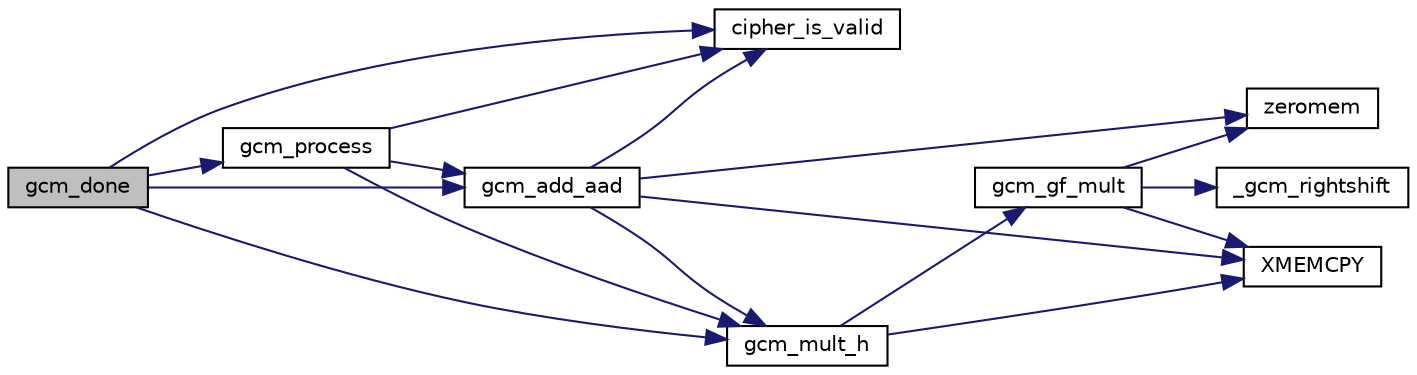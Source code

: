digraph "gcm_done"
{
 // LATEX_PDF_SIZE
  edge [fontname="Helvetica",fontsize="10",labelfontname="Helvetica",labelfontsize="10"];
  node [fontname="Helvetica",fontsize="10",shape=record];
  rankdir="LR";
  Node0 [label="gcm_done",height=0.2,width=0.4,color="black", fillcolor="grey75", style="filled", fontcolor="black",tooltip="Terminate a GCM stream."];
  Node0 -> Node1 [color="midnightblue",fontsize="10",style="solid"];
  Node1 [label="cipher_is_valid",height=0.2,width=0.4,color="black", fillcolor="white", style="filled",URL="$tomcrypt__cipher_8h.html#ac30eb68934c4ca07205344dc9d159221",tooltip=" "];
  Node0 -> Node2 [color="midnightblue",fontsize="10",style="solid"];
  Node2 [label="gcm_add_aad",height=0.2,width=0.4,color="black", fillcolor="white", style="filled",URL="$gcm__add__aad_8c.html#ab9e6297b575f465e9fac3846f22a2bbd",tooltip="Add AAD to the GCM state."];
  Node2 -> Node1 [color="midnightblue",fontsize="10",style="solid"];
  Node2 -> Node3 [color="midnightblue",fontsize="10",style="solid"];
  Node3 [label="gcm_mult_h",height=0.2,width=0.4,color="black", fillcolor="white", style="filled",URL="$gcm__mult__h_8c.html#a198e51a3d6b56455cc781d140ebd6f6d",tooltip="GCM multiply by H."];
  Node3 -> Node4 [color="midnightblue",fontsize="10",style="solid"];
  Node4 [label="XMEMCPY",height=0.2,width=0.4,color="black", fillcolor="white", style="filled",URL="$tomcrypt__cfg_8h.html#a7691dd48d60d5fc6daf2fa7ec4c55e12",tooltip=" "];
  Node3 -> Node5 [color="midnightblue",fontsize="10",style="solid"];
  Node5 [label="gcm_gf_mult",height=0.2,width=0.4,color="black", fillcolor="white", style="filled",URL="$gcm__gf__mult_8c.html#af64448959cfcae8b0a774822f2219f47",tooltip="GCM GF multiplier (internal use only) bitserial."];
  Node5 -> Node6 [color="midnightblue",fontsize="10",style="solid"];
  Node6 [label="zeromem",height=0.2,width=0.4,color="black", fillcolor="white", style="filled",URL="$tomcrypt__misc_8h.html#a63b6e188713790263bfd3612fe8b398f",tooltip="Zero a block of memory."];
  Node5 -> Node4 [color="midnightblue",fontsize="10",style="solid"];
  Node5 -> Node7 [color="midnightblue",fontsize="10",style="solid"];
  Node7 [label="_gcm_rightshift",height=0.2,width=0.4,color="black", fillcolor="white", style="filled",URL="$gcm__gf__mult_8c.html#abf44db599e40033f4320e5fbc9ffd93c",tooltip=" "];
  Node2 -> Node4 [color="midnightblue",fontsize="10",style="solid"];
  Node2 -> Node6 [color="midnightblue",fontsize="10",style="solid"];
  Node0 -> Node3 [color="midnightblue",fontsize="10",style="solid"];
  Node0 -> Node8 [color="midnightblue",fontsize="10",style="solid"];
  Node8 [label="gcm_process",height=0.2,width=0.4,color="black", fillcolor="white", style="filled",URL="$gcm__process_8c.html#a9de6ff96ed00a8296355d52b9a2e1ba0",tooltip="Process plaintext/ciphertext through GCM."];
  Node8 -> Node1 [color="midnightblue",fontsize="10",style="solid"];
  Node8 -> Node2 [color="midnightblue",fontsize="10",style="solid"];
  Node8 -> Node3 [color="midnightblue",fontsize="10",style="solid"];
}
